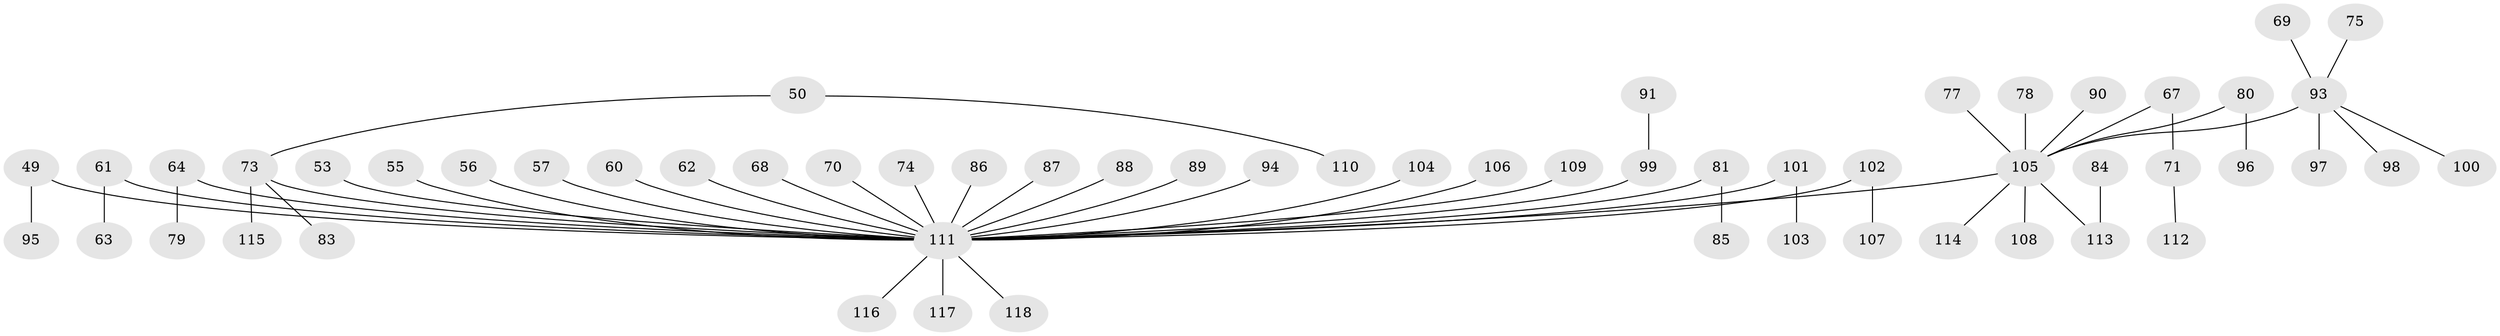 // original degree distribution, {5: 0.03389830508474576, 4: 0.06779661016949153, 6: 0.01694915254237288, 7: 0.01694915254237288, 3: 0.11864406779661017, 1: 0.5254237288135594, 2: 0.22033898305084745}
// Generated by graph-tools (version 1.1) at 2025/52/03/09/25 04:52:29]
// undirected, 59 vertices, 58 edges
graph export_dot {
graph [start="1"]
  node [color=gray90,style=filled];
  49;
  50 [super="+23"];
  53;
  55;
  56;
  57 [super="+41"];
  60 [super="+46"];
  61 [super="+44"];
  62;
  63;
  64 [super="+51"];
  67;
  68;
  69;
  70;
  71;
  73 [super="+22+26"];
  74;
  75;
  77;
  78;
  79;
  80 [super="+40+72"];
  81;
  83;
  84;
  85;
  86;
  87;
  88;
  89;
  90;
  91;
  93 [super="+82+92"];
  94;
  95;
  96;
  97;
  98;
  99 [super="+20"];
  100;
  101;
  102;
  103;
  104;
  105 [super="+65+76"];
  106;
  107;
  108;
  109;
  110;
  111 [super="+5+14+9+17+16+18+48+58+25+47+42"];
  112;
  113 [super="+13+29+30+38+24+37+39+54+66"];
  114;
  115;
  116;
  117;
  118;
  49 -- 95;
  49 -- 111;
  50 -- 110;
  50 -- 73;
  53 -- 111;
  55 -- 111;
  56 -- 111;
  57 -- 111;
  60 -- 111;
  61 -- 63;
  61 -- 111;
  62 -- 111;
  64 -- 111;
  64 -- 79;
  67 -- 71;
  67 -- 105;
  68 -- 111;
  69 -- 93;
  70 -- 111;
  71 -- 112;
  73 -- 115;
  73 -- 83;
  73 -- 111;
  74 -- 111;
  75 -- 93;
  77 -- 105;
  78 -- 105;
  80 -- 96;
  80 -- 105;
  81 -- 85;
  81 -- 111;
  84 -- 113;
  86 -- 111;
  87 -- 111;
  88 -- 111;
  89 -- 111;
  90 -- 105;
  91 -- 99;
  93 -- 97;
  93 -- 100;
  93 -- 105;
  93 -- 98;
  94 -- 111;
  99 -- 111;
  101 -- 103;
  101 -- 111;
  102 -- 107;
  102 -- 111;
  104 -- 111;
  105 -- 111;
  105 -- 113;
  105 -- 108;
  105 -- 114;
  106 -- 111;
  109 -- 111;
  111 -- 118;
  111 -- 116;
  111 -- 117;
}
